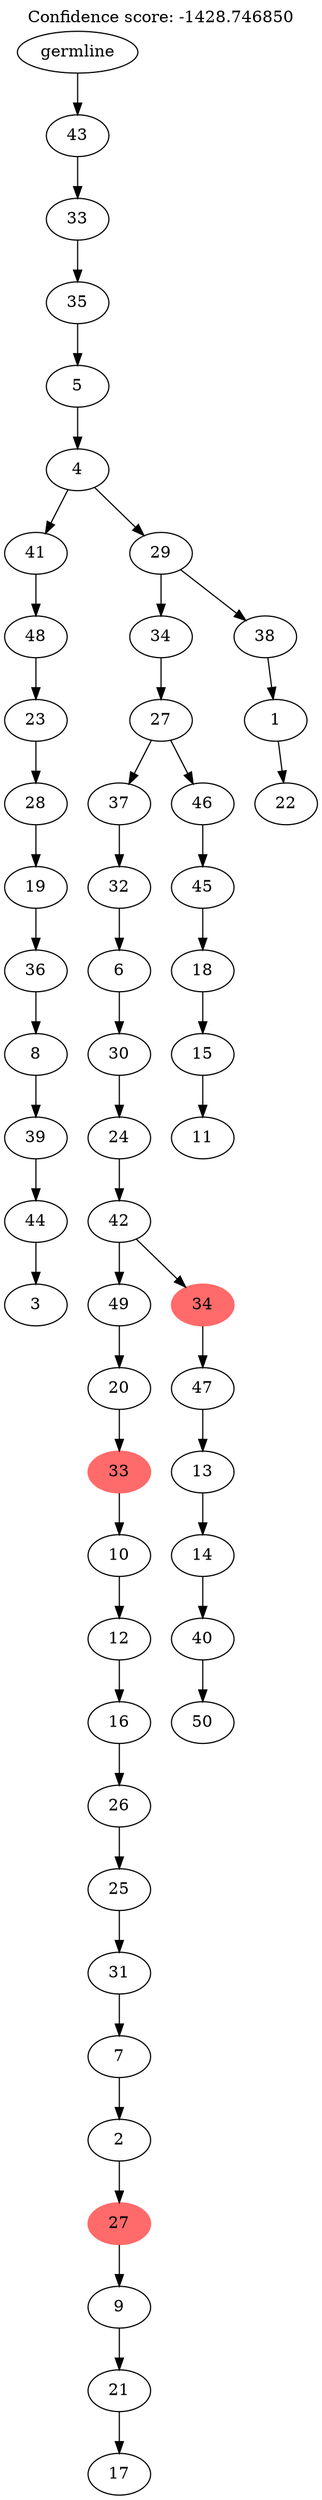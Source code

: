 digraph g {
	"52" -> "53";
	"53" [label="3"];
	"51" -> "52";
	"52" [label="44"];
	"50" -> "51";
	"51" [label="39"];
	"49" -> "50";
	"50" [label="8"];
	"48" -> "49";
	"49" [label="36"];
	"47" -> "48";
	"48" [label="19"];
	"46" -> "47";
	"47" [label="28"];
	"45" -> "46";
	"46" [label="23"];
	"44" -> "45";
	"45" [label="48"];
	"42" -> "43";
	"43" [label="17"];
	"41" -> "42";
	"42" [label="21"];
	"40" -> "41";
	"41" [label="9"];
	"39" -> "40";
	"40" [color=indianred1, style=filled, label="27"];
	"38" -> "39";
	"39" [label="2"];
	"37" -> "38";
	"38" [label="7"];
	"36" -> "37";
	"37" [label="31"];
	"35" -> "36";
	"36" [label="25"];
	"34" -> "35";
	"35" [label="26"];
	"33" -> "34";
	"34" [label="16"];
	"32" -> "33";
	"33" [label="12"];
	"31" -> "32";
	"32" [label="10"];
	"30" -> "31";
	"31" [color=indianred1, style=filled, label="33"];
	"29" -> "30";
	"30" [label="20"];
	"27" -> "28";
	"28" [label="50"];
	"26" -> "27";
	"27" [label="40"];
	"25" -> "26";
	"26" [label="14"];
	"24" -> "25";
	"25" [label="13"];
	"23" -> "24";
	"24" [label="47"];
	"22" -> "23";
	"23" [color=indianred1, style=filled, label="34"];
	"22" -> "29";
	"29" [label="49"];
	"21" -> "22";
	"22" [label="42"];
	"20" -> "21";
	"21" [label="24"];
	"19" -> "20";
	"20" [label="30"];
	"18" -> "19";
	"19" [label="6"];
	"17" -> "18";
	"18" [label="32"];
	"15" -> "16";
	"16" [label="11"];
	"14" -> "15";
	"15" [label="15"];
	"13" -> "14";
	"14" [label="18"];
	"12" -> "13";
	"13" [label="45"];
	"11" -> "12";
	"12" [label="46"];
	"11" -> "17";
	"17" [label="37"];
	"10" -> "11";
	"11" [label="27"];
	"8" -> "9";
	"9" [label="22"];
	"7" -> "8";
	"8" [label="1"];
	"6" -> "7";
	"7" [label="38"];
	"6" -> "10";
	"10" [label="34"];
	"5" -> "6";
	"6" [label="29"];
	"5" -> "44";
	"44" [label="41"];
	"4" -> "5";
	"5" [label="4"];
	"3" -> "4";
	"4" [label="5"];
	"2" -> "3";
	"3" [label="35"];
	"1" -> "2";
	"2" [label="33"];
	"0" -> "1";
	"1" [label="43"];
	"0" [label="germline"];
	labelloc="t";
	label="Confidence score: -1428.746850";
}
